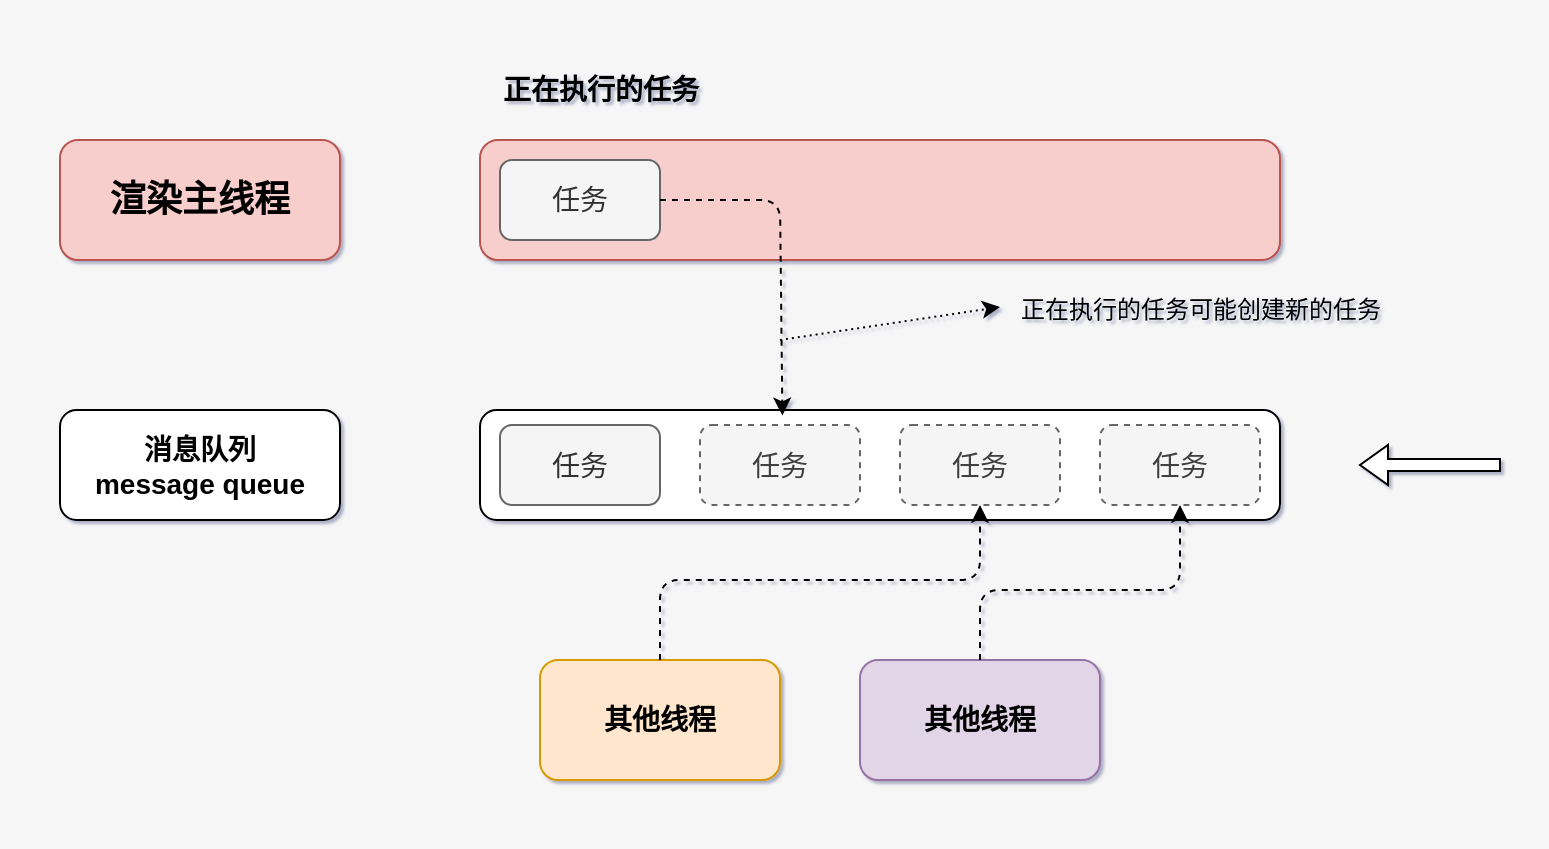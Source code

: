 <mxfile>
    <diagram id="7nYRHtWEUTvLt8xZohH6" name="第 1 页">
        <mxGraphModel dx="906" dy="567" grid="1" gridSize="10" guides="1" tooltips="1" connect="1" arrows="1" fold="1" page="0" pageScale="1" pageWidth="827" pageHeight="1169" background="#F6F6F7" math="0" shadow="1">
            <root>
                <mxCell id="0"/>
                <mxCell id="1" parent="0"/>
                <mxCell id="2" value="&lt;b&gt;&lt;font style=&quot;font-size: 18px;&quot;&gt;渲染主线程&lt;/font&gt;&lt;/b&gt;" style="rounded=1;whiteSpace=wrap;html=1;fillColor=#f8cecc;strokeColor=#b85450;" vertex="1" parent="1">
                    <mxGeometry x="30" y="70" width="140" height="60" as="geometry"/>
                </mxCell>
                <mxCell id="9" style="edgeStyle=none;html=1;exitX=1;exitY=0.5;exitDx=0;exitDy=0;" edge="1" parent="1" source="3">
                    <mxGeometry relative="1" as="geometry">
                        <mxPoint x="630" y="100" as="targetPoint"/>
                    </mxGeometry>
                </mxCell>
                <mxCell id="3" value="" style="rounded=1;whiteSpace=wrap;html=1;fillColor=#f8cecc;strokeColor=#b85450;" vertex="1" parent="1">
                    <mxGeometry x="240" y="70" width="400" height="60" as="geometry"/>
                </mxCell>
                <mxCell id="4" value="消息队列&lt;div&gt;message queue&lt;/div&gt;" style="rounded=1;whiteSpace=wrap;html=1;fontStyle=1;fontSize=14;" vertex="1" parent="1">
                    <mxGeometry x="30" y="205" width="140" height="55" as="geometry"/>
                </mxCell>
                <mxCell id="5" value="&lt;font style=&quot;font-size: 14px;&quot;&gt;任务&lt;/font&gt;" style="rounded=1;whiteSpace=wrap;html=1;fillColor=#f5f5f5;fontColor=#333333;strokeColor=#666666;" vertex="1" parent="1">
                    <mxGeometry x="250" y="80" width="80" height="40" as="geometry"/>
                </mxCell>
                <mxCell id="6" value="&lt;font&gt;正在执行的任务&lt;/font&gt;" style="text;html=1;align=center;verticalAlign=middle;resizable=0;points=[];autosize=1;strokeColor=none;fillColor=none;fontStyle=1;fontSize=14;" vertex="1" parent="1">
                    <mxGeometry x="240" y="30" width="120" height="30" as="geometry"/>
                </mxCell>
                <mxCell id="8" value="" style="rounded=1;whiteSpace=wrap;html=1;" vertex="1" parent="1">
                    <mxGeometry x="240" y="205" width="400" height="55" as="geometry"/>
                </mxCell>
                <mxCell id="10" value="&lt;font style=&quot;font-size: 14px;&quot;&gt;任务&lt;/font&gt;" style="rounded=1;whiteSpace=wrap;html=1;fillColor=#f5f5f5;fontColor=#333333;strokeColor=#666666;" vertex="1" parent="1">
                    <mxGeometry x="250" y="212.5" width="80" height="40" as="geometry"/>
                </mxCell>
                <mxCell id="11" value="&lt;b&gt;&lt;font style=&quot;font-size: 14px;&quot;&gt;其他线程&lt;/font&gt;&lt;/b&gt;" style="rounded=1;whiteSpace=wrap;html=1;fillColor=#e1d5e7;strokeColor=#9673a6;" vertex="1" parent="1">
                    <mxGeometry x="430" y="330" width="120" height="60" as="geometry"/>
                </mxCell>
                <mxCell id="12" value="&lt;font style=&quot;font-size: 14px;&quot;&gt;&lt;b&gt;其他线程&lt;/b&gt;&lt;/font&gt;" style="rounded=1;whiteSpace=wrap;html=1;fillColor=#ffe6cc;strokeColor=#d79b00;" vertex="1" parent="1">
                    <mxGeometry x="270" y="330" width="120" height="60" as="geometry"/>
                </mxCell>
                <mxCell id="14" value="&lt;span style=&quot;color: rgb(63, 63, 63); font-size: 14px;&quot;&gt;任务&lt;/span&gt;" style="rounded=1;whiteSpace=wrap;html=1;dashed=1;fillColor=#f5f5f5;fontColor=#333333;strokeColor=#666666;" vertex="1" parent="1">
                    <mxGeometry x="350" y="212.5" width="80" height="40" as="geometry"/>
                </mxCell>
                <mxCell id="15" value="&lt;span style=&quot;color: rgb(63, 63, 63); font-size: 14px;&quot;&gt;任务&lt;/span&gt;" style="rounded=1;whiteSpace=wrap;html=1;dashed=1;fillColor=#f5f5f5;fontColor=#333333;strokeColor=#666666;" vertex="1" parent="1">
                    <mxGeometry x="450" y="212.5" width="80" height="40" as="geometry"/>
                </mxCell>
                <mxCell id="16" value="&lt;span style=&quot;color: rgb(63, 63, 63); font-size: 14px;&quot;&gt;任务&lt;/span&gt;" style="rounded=1;whiteSpace=wrap;html=1;dashed=1;fillColor=#f5f5f5;fontColor=#333333;strokeColor=#666666;" vertex="1" parent="1">
                    <mxGeometry x="550" y="212.5" width="80" height="40" as="geometry"/>
                </mxCell>
                <mxCell id="17" value="" style="endArrow=classic;html=1;dashed=1;exitX=0.5;exitY=0;exitDx=0;exitDy=0;entryX=0.5;entryY=1;entryDx=0;entryDy=0;" edge="1" parent="1" source="12" target="15">
                    <mxGeometry width="50" height="50" relative="1" as="geometry">
                        <mxPoint x="370" y="320" as="sourcePoint"/>
                        <mxPoint x="480" y="260" as="targetPoint"/>
                        <Array as="points">
                            <mxPoint x="330" y="290"/>
                            <mxPoint x="490" y="290"/>
                        </Array>
                    </mxGeometry>
                </mxCell>
                <mxCell id="18" value="" style="endArrow=classic;html=1;dashed=1;entryX=0.5;entryY=1;entryDx=0;entryDy=0;exitX=0.5;exitY=0;exitDx=0;exitDy=0;" edge="1" parent="1" source="11" target="16">
                    <mxGeometry width="50" height="50" relative="1" as="geometry">
                        <mxPoint x="490" y="320" as="sourcePoint"/>
                        <mxPoint x="650" y="255" as="targetPoint"/>
                        <Array as="points">
                            <mxPoint x="490" y="295"/>
                            <mxPoint x="590" y="295"/>
                        </Array>
                    </mxGeometry>
                </mxCell>
                <mxCell id="19" value="" style="endArrow=classic;html=1;entryX=0.378;entryY=0.05;entryDx=0;entryDy=0;entryPerimeter=0;dashed=1;" edge="1" parent="1" target="8">
                    <mxGeometry width="50" height="50" relative="1" as="geometry">
                        <mxPoint x="330" y="100" as="sourcePoint"/>
                        <mxPoint x="380" y="50" as="targetPoint"/>
                        <Array as="points">
                            <mxPoint x="390" y="100"/>
                        </Array>
                    </mxGeometry>
                </mxCell>
                <mxCell id="20" value="" style="endArrow=classic;html=1;entryX=0;entryY=0.45;entryDx=0;entryDy=0;entryPerimeter=0;dashed=1;dashPattern=1 2;" edge="1" parent="1" target="21">
                    <mxGeometry width="50" height="50" relative="1" as="geometry">
                        <mxPoint x="390" y="170" as="sourcePoint"/>
                        <mxPoint x="500" y="162" as="targetPoint"/>
                    </mxGeometry>
                </mxCell>
                <mxCell id="21" value="正在执行的任务可能创建新的任务" style="text;html=1;align=center;verticalAlign=middle;resizable=0;points=[];autosize=1;strokeColor=none;fillColor=none;" vertex="1" parent="1">
                    <mxGeometry x="500" y="140" width="200" height="30" as="geometry"/>
                </mxCell>
                <mxCell id="27" value="" style="shape=singleArrow;direction=west;whiteSpace=wrap;html=1;" vertex="1" parent="1">
                    <mxGeometry x="680" y="222.5" width="70" height="20" as="geometry"/>
                </mxCell>
                <mxCell id="77" value="" style="rounded=1;whiteSpace=wrap;html=1;fillColor=none;strokeColor=none;" vertex="1" parent="1">
                    <mxGeometry width="770" height="420" as="geometry"/>
                </mxCell>
            </root>
        </mxGraphModel>
    </diagram>
</mxfile>